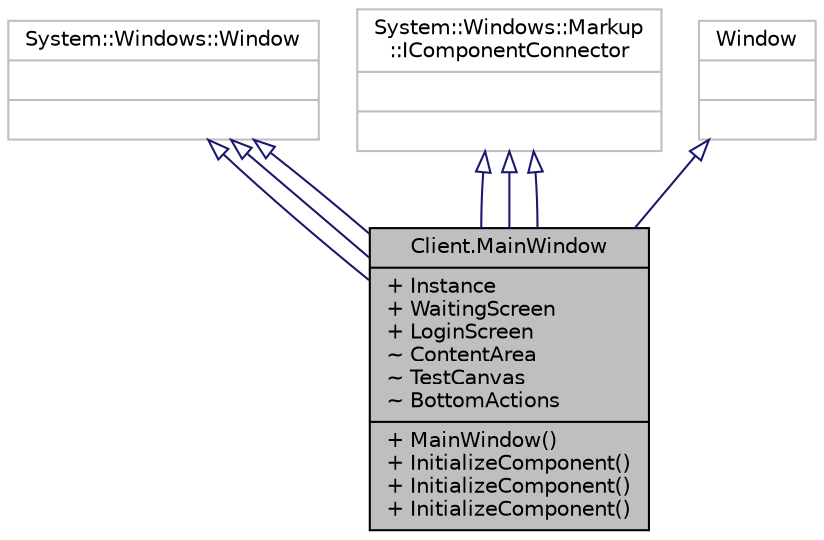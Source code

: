 digraph "Client.MainWindow"
{
  edge [fontname="Helvetica",fontsize="10",labelfontname="Helvetica",labelfontsize="10"];
  node [fontname="Helvetica",fontsize="10",shape=record];
  Node0 [label="{Client.MainWindow\n|+ Instance\l+ WaitingScreen\l+ LoginScreen\l~ ContentArea\l~ TestCanvas\l~ BottomActions\l|+ MainWindow()\l+ InitializeComponent()\l+ InitializeComponent()\l+ InitializeComponent()\l}",height=0.2,width=0.4,color="black", fillcolor="grey75", style="filled", fontcolor="black"];
  Node1 -> Node0 [dir="back",color="midnightblue",fontsize="10",style="solid",arrowtail="onormal"];
  Node1 [label="{System::Windows::Window\n||}",height=0.2,width=0.4,color="grey75", fillcolor="white", style="filled"];
  Node2 -> Node0 [dir="back",color="midnightblue",fontsize="10",style="solid",arrowtail="onormal"];
  Node2 [label="{System::Windows::Markup\l::IComponentConnector\n||}",height=0.2,width=0.4,color="grey75", fillcolor="white", style="filled"];
  Node1 -> Node0 [dir="back",color="midnightblue",fontsize="10",style="solid",arrowtail="onormal"];
  Node2 -> Node0 [dir="back",color="midnightblue",fontsize="10",style="solid",arrowtail="onormal"];
  Node1 -> Node0 [dir="back",color="midnightblue",fontsize="10",style="solid",arrowtail="onormal"];
  Node2 -> Node0 [dir="back",color="midnightblue",fontsize="10",style="solid",arrowtail="onormal"];
  Node3 -> Node0 [dir="back",color="midnightblue",fontsize="10",style="solid",arrowtail="onormal"];
  Node3 [label="{Window\n||}",height=0.2,width=0.4,color="grey75", fillcolor="white", style="filled"];
}
